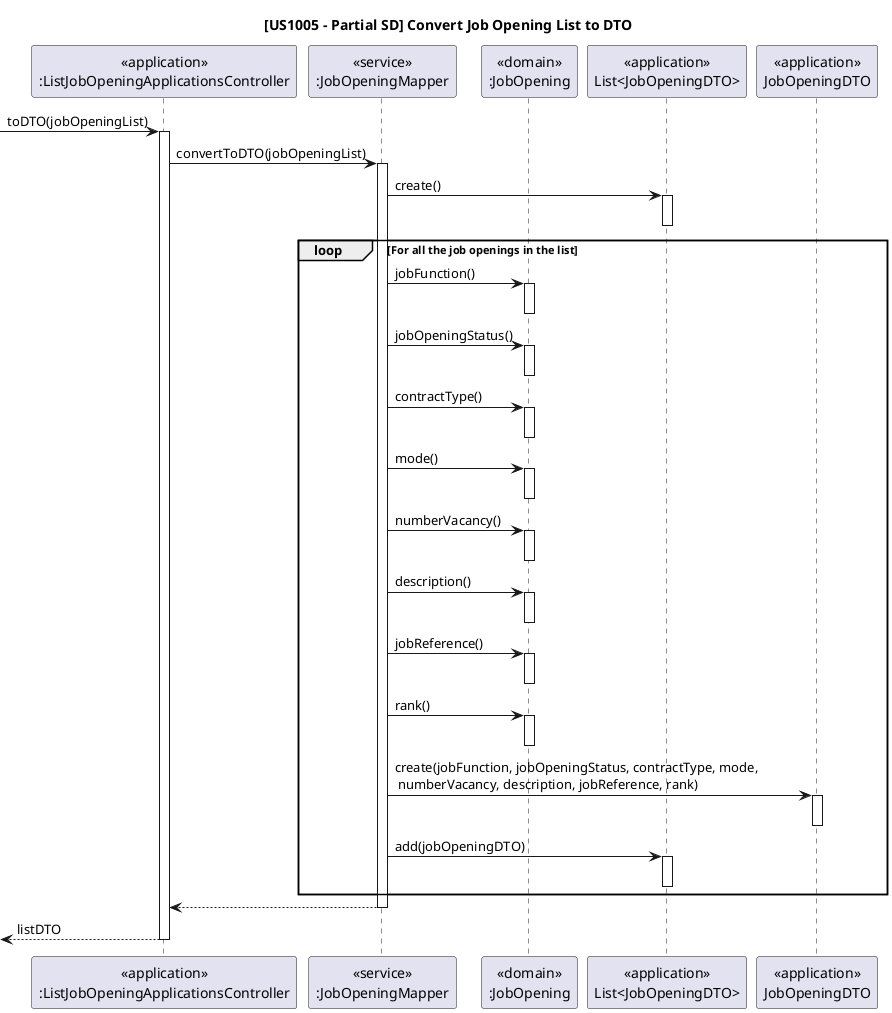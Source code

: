 @startuml US1005_partial_convert_job_opening_list_to_DTO
'https://plantuml.com/sequence-diagram

title [US1005 - Partial SD] Convert Job Opening List to DTO

participant "<<application>>\n:ListJobOpeningApplicationsController" as CTRL
participant "<<service>>\n:JobOpeningMapper" as JobOpMapper
participant "<<domain>>\n:JobOpening" as JobOp
participant "<<application>>\nList<JobOpeningDTO>" as DTOList
participant "<<application>>\nJobOpeningDTO" as DTO


-> CTRL : toDTO(jobOpeningList)

activate CTRL

    CTRL -> JobOpMapper : convertToDTO(jobOpeningList)
    activate JobOpMapper

        JobOpMapper -> DTOList : create()
        activate DTOList
        deactivate DTOList

        loop For all the job openings in the list

            JobOpMapper -> JobOp : jobFunction()
            activate JobOp
            deactivate JobOp

            JobOpMapper -> JobOp : jobOpeningStatus()
            activate JobOp
            deactivate JobOp

            JobOpMapper -> JobOp : contractType()
            activate JobOp
            deactivate JobOp

            JobOpMapper -> JobOp : mode()
            activate JobOp
            deactivate JobOp

            JobOpMapper -> JobOp : numberVacancy()
            activate JobOp
            deactivate JobOp

            JobOpMapper -> JobOp : description()
            activate JobOp
            deactivate JobOp

            JobOpMapper -> JobOp : jobReference()
            activate JobOp
            deactivate JobOp

            JobOpMapper -> JobOp : rank()
            activate JobOp
            deactivate JobOp

            JobOpMapper -> DTO : create(jobFunction, jobOpeningStatus, contractType, mode,\n numberVacancy, description, jobReference, rank)
            activate DTO
            deactivate DTO

            JobOpMapper -> DTOList : add(jobOpeningDTO)
            activate DTOList
            deactivate DTOList

        end loop

        JobOpMapper --> CTRL

    deactivate JobOpMapper

<-- CTRL : listDTO

deactivate CTRL

@enduml